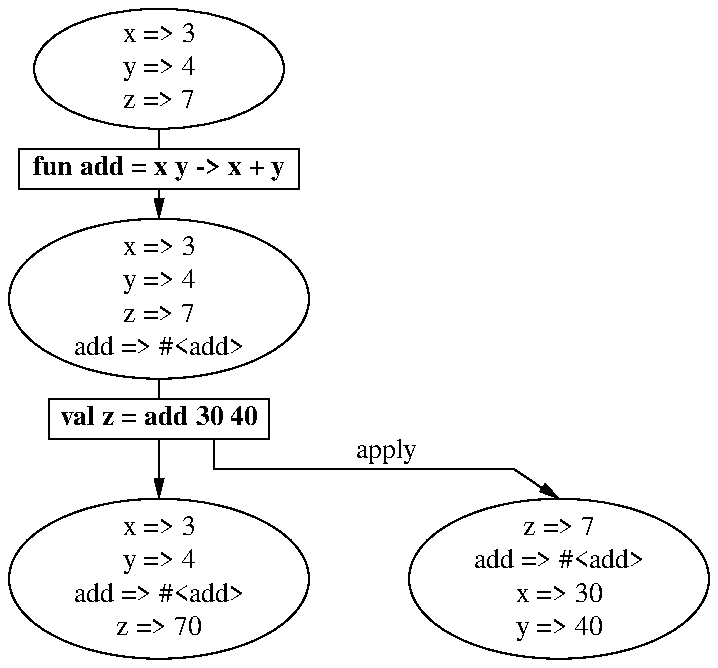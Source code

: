 .PS
down
Env1:   ellipse "x => 3" "y => 4" "z => 7" wid 1.25 ht 0.6
        line 0.1
        box "\fBfun add = x y -> x + y\fP" ht 0.2 wid 1.4
        arrow 0.15

Env2:   ellipse "x => 3" "y => 4" "z => 7" "add => #<add>" wid 1.5 ht 0.8
        line 0.1
        box "\fBval z = add 30 40\fP" ht 0.2 wid 1.1
        arrow 0.3

Env3a:  ellipse "x => 3" "y => 4" "add => #<add>" "z => 70" wid 1.5 ht 0.8

Env3b:  ellipse "z => 7" "add => #<add>" "x => 30" "y => 40" \
        wid 1.5 ht 0.8 at last ellipse.c + (2, 0)

line from 3/4 <last box.sw, last box.se> down 0.15 \
        then right 1.5 "apply" "" to Env3b.n ->
.PE

